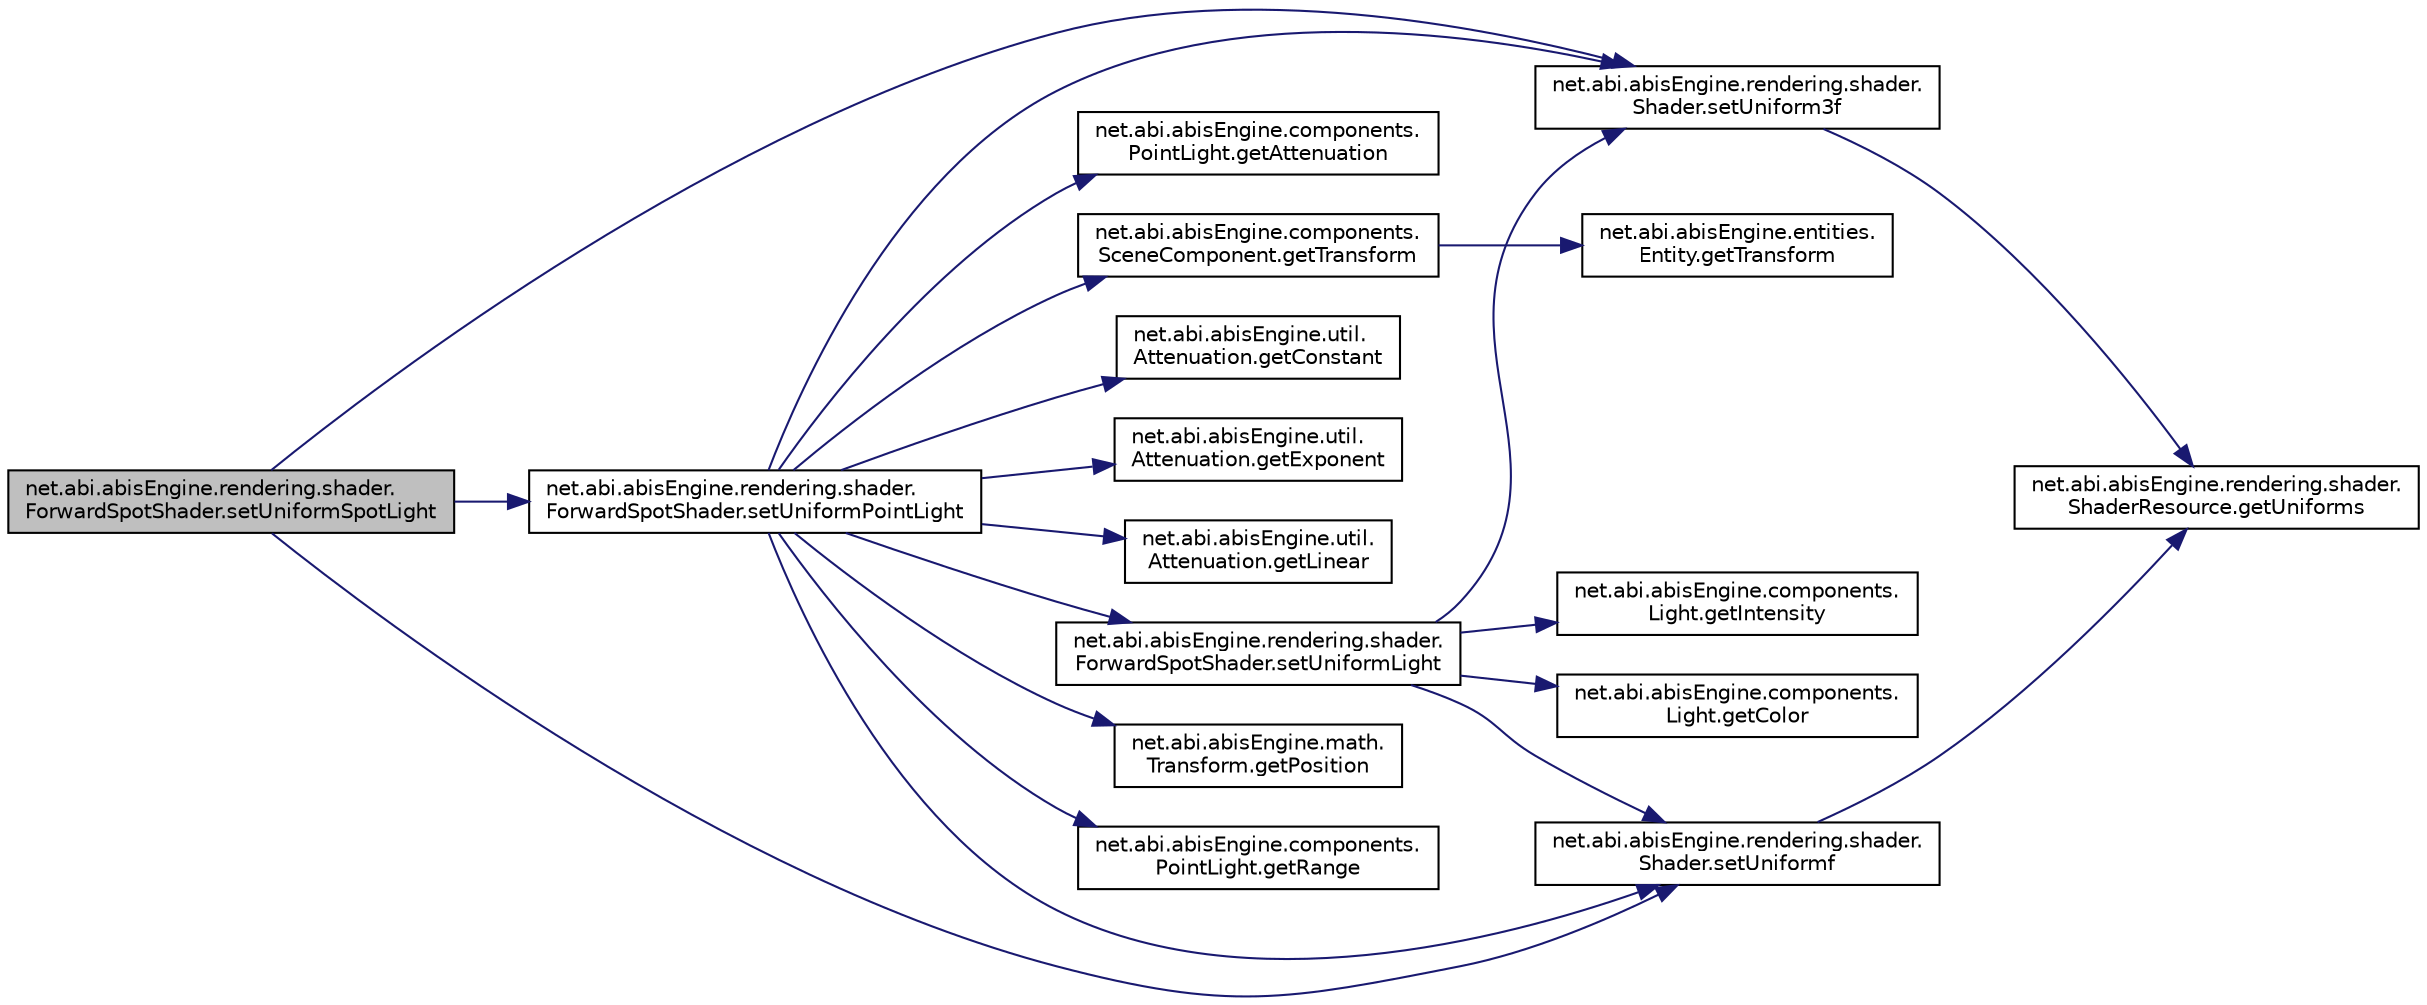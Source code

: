 digraph "net.abi.abisEngine.rendering.shader.ForwardSpotShader.setUniformSpotLight"
{
 // LATEX_PDF_SIZE
  edge [fontname="Helvetica",fontsize="10",labelfontname="Helvetica",labelfontsize="10"];
  node [fontname="Helvetica",fontsize="10",shape=record];
  rankdir="LR";
  Node1 [label="net.abi.abisEngine.rendering.shader.\lForwardSpotShader.setUniformSpotLight",height=0.2,width=0.4,color="black", fillcolor="grey75", style="filled", fontcolor="black",tooltip=" "];
  Node1 -> Node2 [color="midnightblue",fontsize="10",style="solid",fontname="Helvetica"];
  Node2 [label="net.abi.abisEngine.rendering.shader.\lShader.setUniform3f",height=0.2,width=0.4,color="black", fillcolor="white", style="filled",URL="$da/dff/classnet_1_1abi_1_1abis_engine_1_1rendering_1_1shader_1_1_shader.html#a8758069495af1ca9427c851ff919edd0",tooltip=" "];
  Node2 -> Node3 [color="midnightblue",fontsize="10",style="solid",fontname="Helvetica"];
  Node3 [label="net.abi.abisEngine.rendering.shader.\lShaderResource.getUniforms",height=0.2,width=0.4,color="black", fillcolor="white", style="filled",URL="$d7/d77/classnet_1_1abi_1_1abis_engine_1_1rendering_1_1shader_1_1_shader_resource.html#a09805e3074c80747809d82ae30e9b838",tooltip=" "];
  Node1 -> Node4 [color="midnightblue",fontsize="10",style="solid",fontname="Helvetica"];
  Node4 [label="net.abi.abisEngine.rendering.shader.\lShader.setUniformf",height=0.2,width=0.4,color="black", fillcolor="white", style="filled",URL="$da/dff/classnet_1_1abi_1_1abis_engine_1_1rendering_1_1shader_1_1_shader.html#ac0a881e1011f1cc33906f5a34345bed0",tooltip=" "];
  Node4 -> Node3 [color="midnightblue",fontsize="10",style="solid",fontname="Helvetica"];
  Node1 -> Node5 [color="midnightblue",fontsize="10",style="solid",fontname="Helvetica"];
  Node5 [label="net.abi.abisEngine.rendering.shader.\lForwardSpotShader.setUniformPointLight",height=0.2,width=0.4,color="black", fillcolor="white", style="filled",URL="$db/d9d/classnet_1_1abi_1_1abis_engine_1_1rendering_1_1shader_1_1_forward_spot_shader.html#ae50c1f3316f0bae32eb4554d69f71c54",tooltip=" "];
  Node5 -> Node6 [color="midnightblue",fontsize="10",style="solid",fontname="Helvetica"];
  Node6 [label="net.abi.abisEngine.components.\lPointLight.getAttenuation",height=0.2,width=0.4,color="black", fillcolor="white", style="filled",URL="$d9/dbe/classnet_1_1abi_1_1abis_engine_1_1components_1_1_point_light.html#ae93347bf2259a15c0e4e0acf8b5df842",tooltip=" "];
  Node5 -> Node7 [color="midnightblue",fontsize="10",style="solid",fontname="Helvetica"];
  Node7 [label="net.abi.abisEngine.util.\lAttenuation.getConstant",height=0.2,width=0.4,color="black", fillcolor="white", style="filled",URL="$dc/dc2/classnet_1_1abi_1_1abis_engine_1_1util_1_1_attenuation.html#abf148502b76332177e0c1c364457c74c",tooltip=" "];
  Node5 -> Node8 [color="midnightblue",fontsize="10",style="solid",fontname="Helvetica"];
  Node8 [label="net.abi.abisEngine.util.\lAttenuation.getExponent",height=0.2,width=0.4,color="black", fillcolor="white", style="filled",URL="$dc/dc2/classnet_1_1abi_1_1abis_engine_1_1util_1_1_attenuation.html#a65c84f7641e5bcfd8b9fc8d1a24a60e9",tooltip=" "];
  Node5 -> Node9 [color="midnightblue",fontsize="10",style="solid",fontname="Helvetica"];
  Node9 [label="net.abi.abisEngine.util.\lAttenuation.getLinear",height=0.2,width=0.4,color="black", fillcolor="white", style="filled",URL="$dc/dc2/classnet_1_1abi_1_1abis_engine_1_1util_1_1_attenuation.html#a34d30a1d8b6e4e70c4e09a50a31ff7b6",tooltip=" "];
  Node5 -> Node10 [color="midnightblue",fontsize="10",style="solid",fontname="Helvetica"];
  Node10 [label="net.abi.abisEngine.math.\lTransform.getPosition",height=0.2,width=0.4,color="black", fillcolor="white", style="filled",URL="$db/d33/classnet_1_1abi_1_1abis_engine_1_1math_1_1_transform.html#a48d989ec636631892108bc4c55bff5f0",tooltip=" "];
  Node5 -> Node11 [color="midnightblue",fontsize="10",style="solid",fontname="Helvetica"];
  Node11 [label="net.abi.abisEngine.components.\lPointLight.getRange",height=0.2,width=0.4,color="black", fillcolor="white", style="filled",URL="$d9/dbe/classnet_1_1abi_1_1abis_engine_1_1components_1_1_point_light.html#ab512834f9840a8236323f35ee2a62648",tooltip=" "];
  Node5 -> Node12 [color="midnightblue",fontsize="10",style="solid",fontname="Helvetica"];
  Node12 [label="net.abi.abisEngine.components.\lSceneComponent.getTransform",height=0.2,width=0.4,color="black", fillcolor="white", style="filled",URL="$dd/d76/classnet_1_1abi_1_1abis_engine_1_1components_1_1_scene_component.html#ab32253dd2bc2fbe04ac0446f7cb0cf10",tooltip=" "];
  Node12 -> Node13 [color="midnightblue",fontsize="10",style="solid",fontname="Helvetica"];
  Node13 [label="net.abi.abisEngine.entities.\lEntity.getTransform",height=0.2,width=0.4,color="black", fillcolor="white", style="filled",URL="$d0/d36/classnet_1_1abi_1_1abis_engine_1_1entities_1_1_entity.html#ac55898ab885b84dcbe9a1258999bda11",tooltip=" "];
  Node5 -> Node2 [color="midnightblue",fontsize="10",style="solid",fontname="Helvetica"];
  Node5 -> Node4 [color="midnightblue",fontsize="10",style="solid",fontname="Helvetica"];
  Node5 -> Node14 [color="midnightblue",fontsize="10",style="solid",fontname="Helvetica"];
  Node14 [label="net.abi.abisEngine.rendering.shader.\lForwardSpotShader.setUniformLight",height=0.2,width=0.4,color="black", fillcolor="white", style="filled",URL="$db/d9d/classnet_1_1abi_1_1abis_engine_1_1rendering_1_1shader_1_1_forward_spot_shader.html#a1f6bb61304958ce1097747f4cb6554a7",tooltip=" "];
  Node14 -> Node15 [color="midnightblue",fontsize="10",style="solid",fontname="Helvetica"];
  Node15 [label="net.abi.abisEngine.components.\lLight.getColor",height=0.2,width=0.4,color="black", fillcolor="white", style="filled",URL="$d8/d7a/classnet_1_1abi_1_1abis_engine_1_1components_1_1_light.html#aa13d1d53c93290edd60ca678f9379f4b",tooltip=" "];
  Node14 -> Node16 [color="midnightblue",fontsize="10",style="solid",fontname="Helvetica"];
  Node16 [label="net.abi.abisEngine.components.\lLight.getIntensity",height=0.2,width=0.4,color="black", fillcolor="white", style="filled",URL="$d8/d7a/classnet_1_1abi_1_1abis_engine_1_1components_1_1_light.html#af7a8528626d3f45994ae2d1a43b6c351",tooltip=" "];
  Node14 -> Node2 [color="midnightblue",fontsize="10",style="solid",fontname="Helvetica"];
  Node14 -> Node4 [color="midnightblue",fontsize="10",style="solid",fontname="Helvetica"];
}
